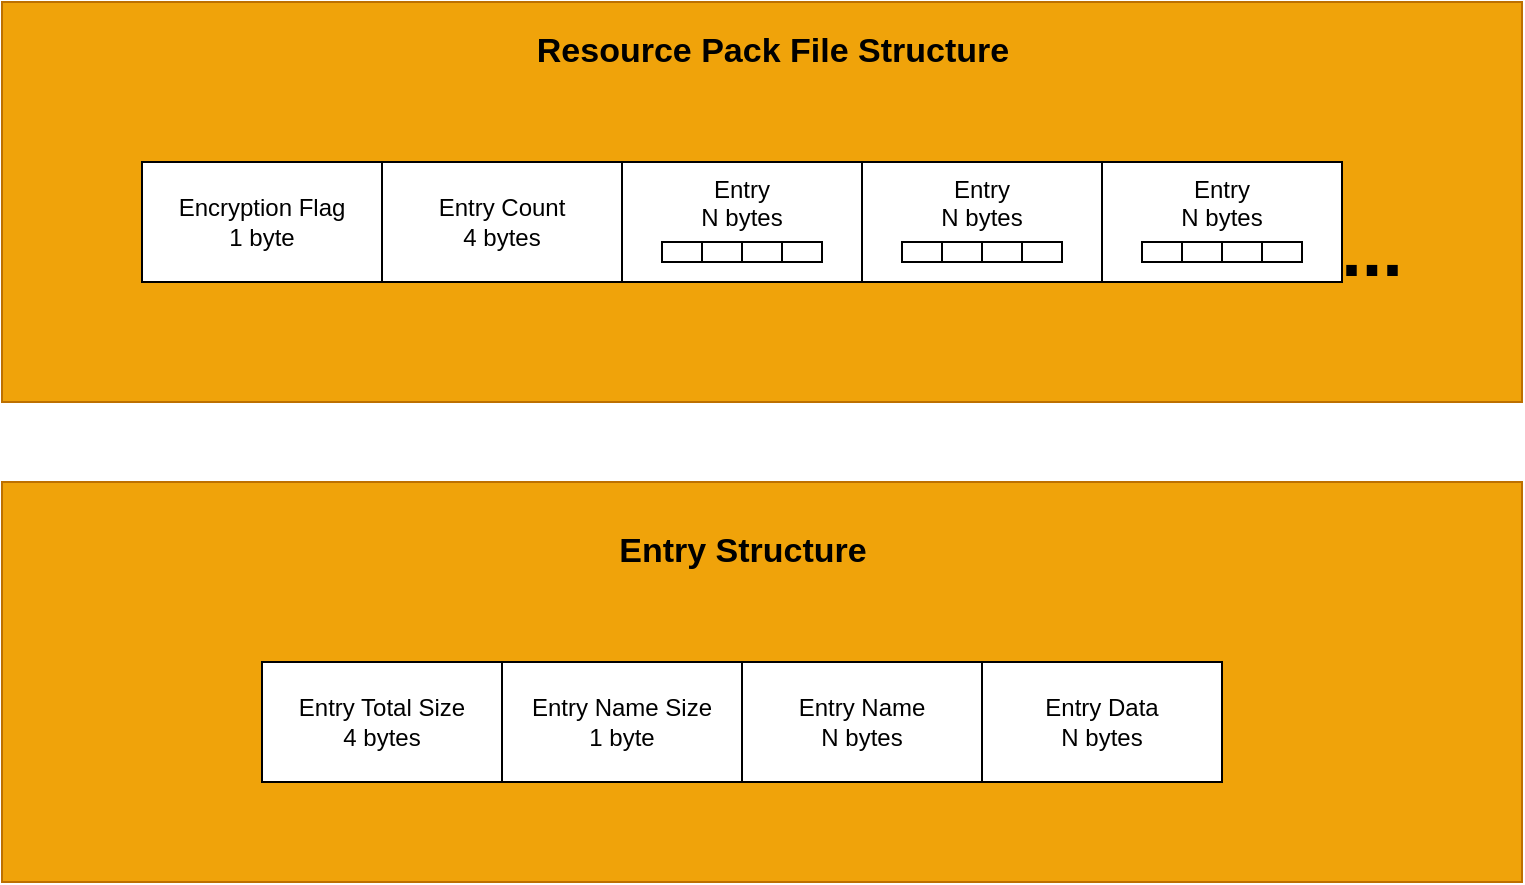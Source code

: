 <mxfile>
    <diagram id="hGdErdoL9TDLPbfNUAMv" name="Page-1">
        <mxGraphModel dx="1829" dy="1166" grid="1" gridSize="10" guides="1" tooltips="1" connect="1" arrows="1" fold="1" page="1" pageScale="1" pageWidth="850" pageHeight="1100" math="0" shadow="0">
            <root>
                <mxCell id="0"/>
                <mxCell id="1" parent="0"/>
                <mxCell id="2" value="" style="rounded=0;whiteSpace=wrap;html=1;fillColor=#f0a30a;fontColor=#000000;strokeColor=#BD7000;movable=0;resizable=0;rotatable=0;deletable=0;editable=0;locked=1;connectable=0;" vertex="1" parent="1">
                    <mxGeometry x="40" y="160" width="760" height="200" as="geometry"/>
                </mxCell>
                <mxCell id="3" value="Encryption Flag&lt;div&gt;1 byte&lt;/div&gt;" style="rounded=0;whiteSpace=wrap;html=1;" vertex="1" parent="1">
                    <mxGeometry x="110" y="240" width="120" height="60" as="geometry"/>
                </mxCell>
                <mxCell id="4" value="Resource Pack File Structure" style="text;html=1;align=center;verticalAlign=middle;whiteSpace=wrap;rounded=0;strokeColor=none;fontColor=light-dark(#000000,#000000);fontStyle=1;fontSize=17;" vertex="1" parent="1">
                    <mxGeometry x="303" y="170" width="245" height="30" as="geometry"/>
                </mxCell>
                <mxCell id="5" value="Entry Count&lt;div&gt;4 bytes&lt;/div&gt;" style="rounded=0;whiteSpace=wrap;html=1;" vertex="1" parent="1">
                    <mxGeometry x="230" y="240" width="120" height="60" as="geometry"/>
                </mxCell>
                <mxCell id="36" value="" style="rounded=0;whiteSpace=wrap;html=1;fillColor=#f0a30a;fontColor=#000000;strokeColor=#BD7000;" vertex="1" parent="1">
                    <mxGeometry x="40" y="400" width="760" height="200" as="geometry"/>
                </mxCell>
                <mxCell id="37" value="Entry Structure" style="text;html=1;align=center;verticalAlign=middle;whiteSpace=wrap;rounded=0;strokeColor=none;fontColor=light-dark(#000000,#000000);fontStyle=1;fontSize=17;" vertex="1" parent="1">
                    <mxGeometry x="287.5" y="420" width="245" height="30" as="geometry"/>
                </mxCell>
                <mxCell id="38" value="Entry Total Size&lt;div&gt;4 bytes&lt;/div&gt;" style="rounded=0;whiteSpace=wrap;html=1;" vertex="1" parent="1">
                    <mxGeometry x="170" y="490" width="120" height="60" as="geometry"/>
                </mxCell>
                <mxCell id="39" value="Entry Name Size&lt;div&gt;1 byte&lt;/div&gt;" style="rounded=0;whiteSpace=wrap;html=1;" vertex="1" parent="1">
                    <mxGeometry x="290" y="490" width="120" height="60" as="geometry"/>
                </mxCell>
                <mxCell id="40" value="Entry Name&lt;div&gt;N bytes&lt;/div&gt;" style="rounded=0;whiteSpace=wrap;html=1;" vertex="1" parent="1">
                    <mxGeometry x="410" y="490" width="120" height="60" as="geometry"/>
                </mxCell>
                <mxCell id="41" value="Entry Data&lt;div&gt;N bytes&lt;/div&gt;" style="rounded=0;whiteSpace=wrap;html=1;" vertex="1" parent="1">
                    <mxGeometry x="530" y="490" width="120" height="60" as="geometry"/>
                </mxCell>
                <mxCell id="42" value="..." style="text;html=1;align=center;verticalAlign=middle;whiteSpace=wrap;rounded=0;strokeColor=none;fontColor=light-dark(#000000,#000000);fontStyle=1;fontSize=37;" vertex="1" parent="1">
                    <mxGeometry x="710" y="270" width="30" height="30" as="geometry"/>
                </mxCell>
                <mxCell id="43" value="" style="group" vertex="1" connectable="0" parent="1">
                    <mxGeometry x="350" y="240" width="120" height="60" as="geometry"/>
                </mxCell>
                <mxCell id="16" value="Entry&lt;div&gt;N bytes&lt;/div&gt;" style="rounded=0;whiteSpace=wrap;html=1;horizontal=1;verticalAlign=top;" vertex="1" parent="43">
                    <mxGeometry width="120" height="60" as="geometry"/>
                </mxCell>
                <mxCell id="17" value="" style="rounded=0;whiteSpace=wrap;html=1;" vertex="1" parent="43">
                    <mxGeometry x="20" y="40" width="20" height="10" as="geometry"/>
                </mxCell>
                <mxCell id="18" value="" style="rounded=0;whiteSpace=wrap;html=1;" vertex="1" parent="43">
                    <mxGeometry x="40" y="40" width="20" height="10" as="geometry"/>
                </mxCell>
                <mxCell id="19" value="" style="rounded=0;whiteSpace=wrap;html=1;" vertex="1" parent="43">
                    <mxGeometry x="60" y="40" width="20" height="10" as="geometry"/>
                </mxCell>
                <mxCell id="20" value="" style="rounded=0;whiteSpace=wrap;html=1;" vertex="1" parent="43">
                    <mxGeometry x="80" y="40" width="20" height="10" as="geometry"/>
                </mxCell>
                <mxCell id="44" value="" style="group" vertex="1" connectable="0" parent="1">
                    <mxGeometry x="470" y="240" width="120" height="60" as="geometry"/>
                </mxCell>
                <mxCell id="45" value="Entry&lt;div&gt;N bytes&lt;/div&gt;" style="rounded=0;whiteSpace=wrap;html=1;horizontal=1;verticalAlign=top;" vertex="1" parent="44">
                    <mxGeometry width="120" height="60" as="geometry"/>
                </mxCell>
                <mxCell id="46" value="" style="rounded=0;whiteSpace=wrap;html=1;" vertex="1" parent="44">
                    <mxGeometry x="20" y="40" width="20" height="10" as="geometry"/>
                </mxCell>
                <mxCell id="47" value="" style="rounded=0;whiteSpace=wrap;html=1;" vertex="1" parent="44">
                    <mxGeometry x="40" y="40" width="20" height="10" as="geometry"/>
                </mxCell>
                <mxCell id="48" value="" style="rounded=0;whiteSpace=wrap;html=1;" vertex="1" parent="44">
                    <mxGeometry x="60" y="40" width="20" height="10" as="geometry"/>
                </mxCell>
                <mxCell id="49" value="" style="rounded=0;whiteSpace=wrap;html=1;" vertex="1" parent="44">
                    <mxGeometry x="80" y="40" width="20" height="10" as="geometry"/>
                </mxCell>
                <mxCell id="50" value="" style="group" vertex="1" connectable="0" parent="1">
                    <mxGeometry x="590" y="240" width="120" height="60" as="geometry"/>
                </mxCell>
                <mxCell id="51" value="Entry&lt;div&gt;N bytes&lt;/div&gt;" style="rounded=0;whiteSpace=wrap;html=1;horizontal=1;verticalAlign=top;" vertex="1" parent="50">
                    <mxGeometry width="120" height="60" as="geometry"/>
                </mxCell>
                <mxCell id="52" value="" style="rounded=0;whiteSpace=wrap;html=1;" vertex="1" parent="50">
                    <mxGeometry x="20" y="40" width="20" height="10" as="geometry"/>
                </mxCell>
                <mxCell id="53" value="" style="rounded=0;whiteSpace=wrap;html=1;" vertex="1" parent="50">
                    <mxGeometry x="40" y="40" width="20" height="10" as="geometry"/>
                </mxCell>
                <mxCell id="54" value="" style="rounded=0;whiteSpace=wrap;html=1;" vertex="1" parent="50">
                    <mxGeometry x="60" y="40" width="20" height="10" as="geometry"/>
                </mxCell>
                <mxCell id="55" value="" style="rounded=0;whiteSpace=wrap;html=1;" vertex="1" parent="50">
                    <mxGeometry x="80" y="40" width="20" height="10" as="geometry"/>
                </mxCell>
            </root>
        </mxGraphModel>
    </diagram>
</mxfile>